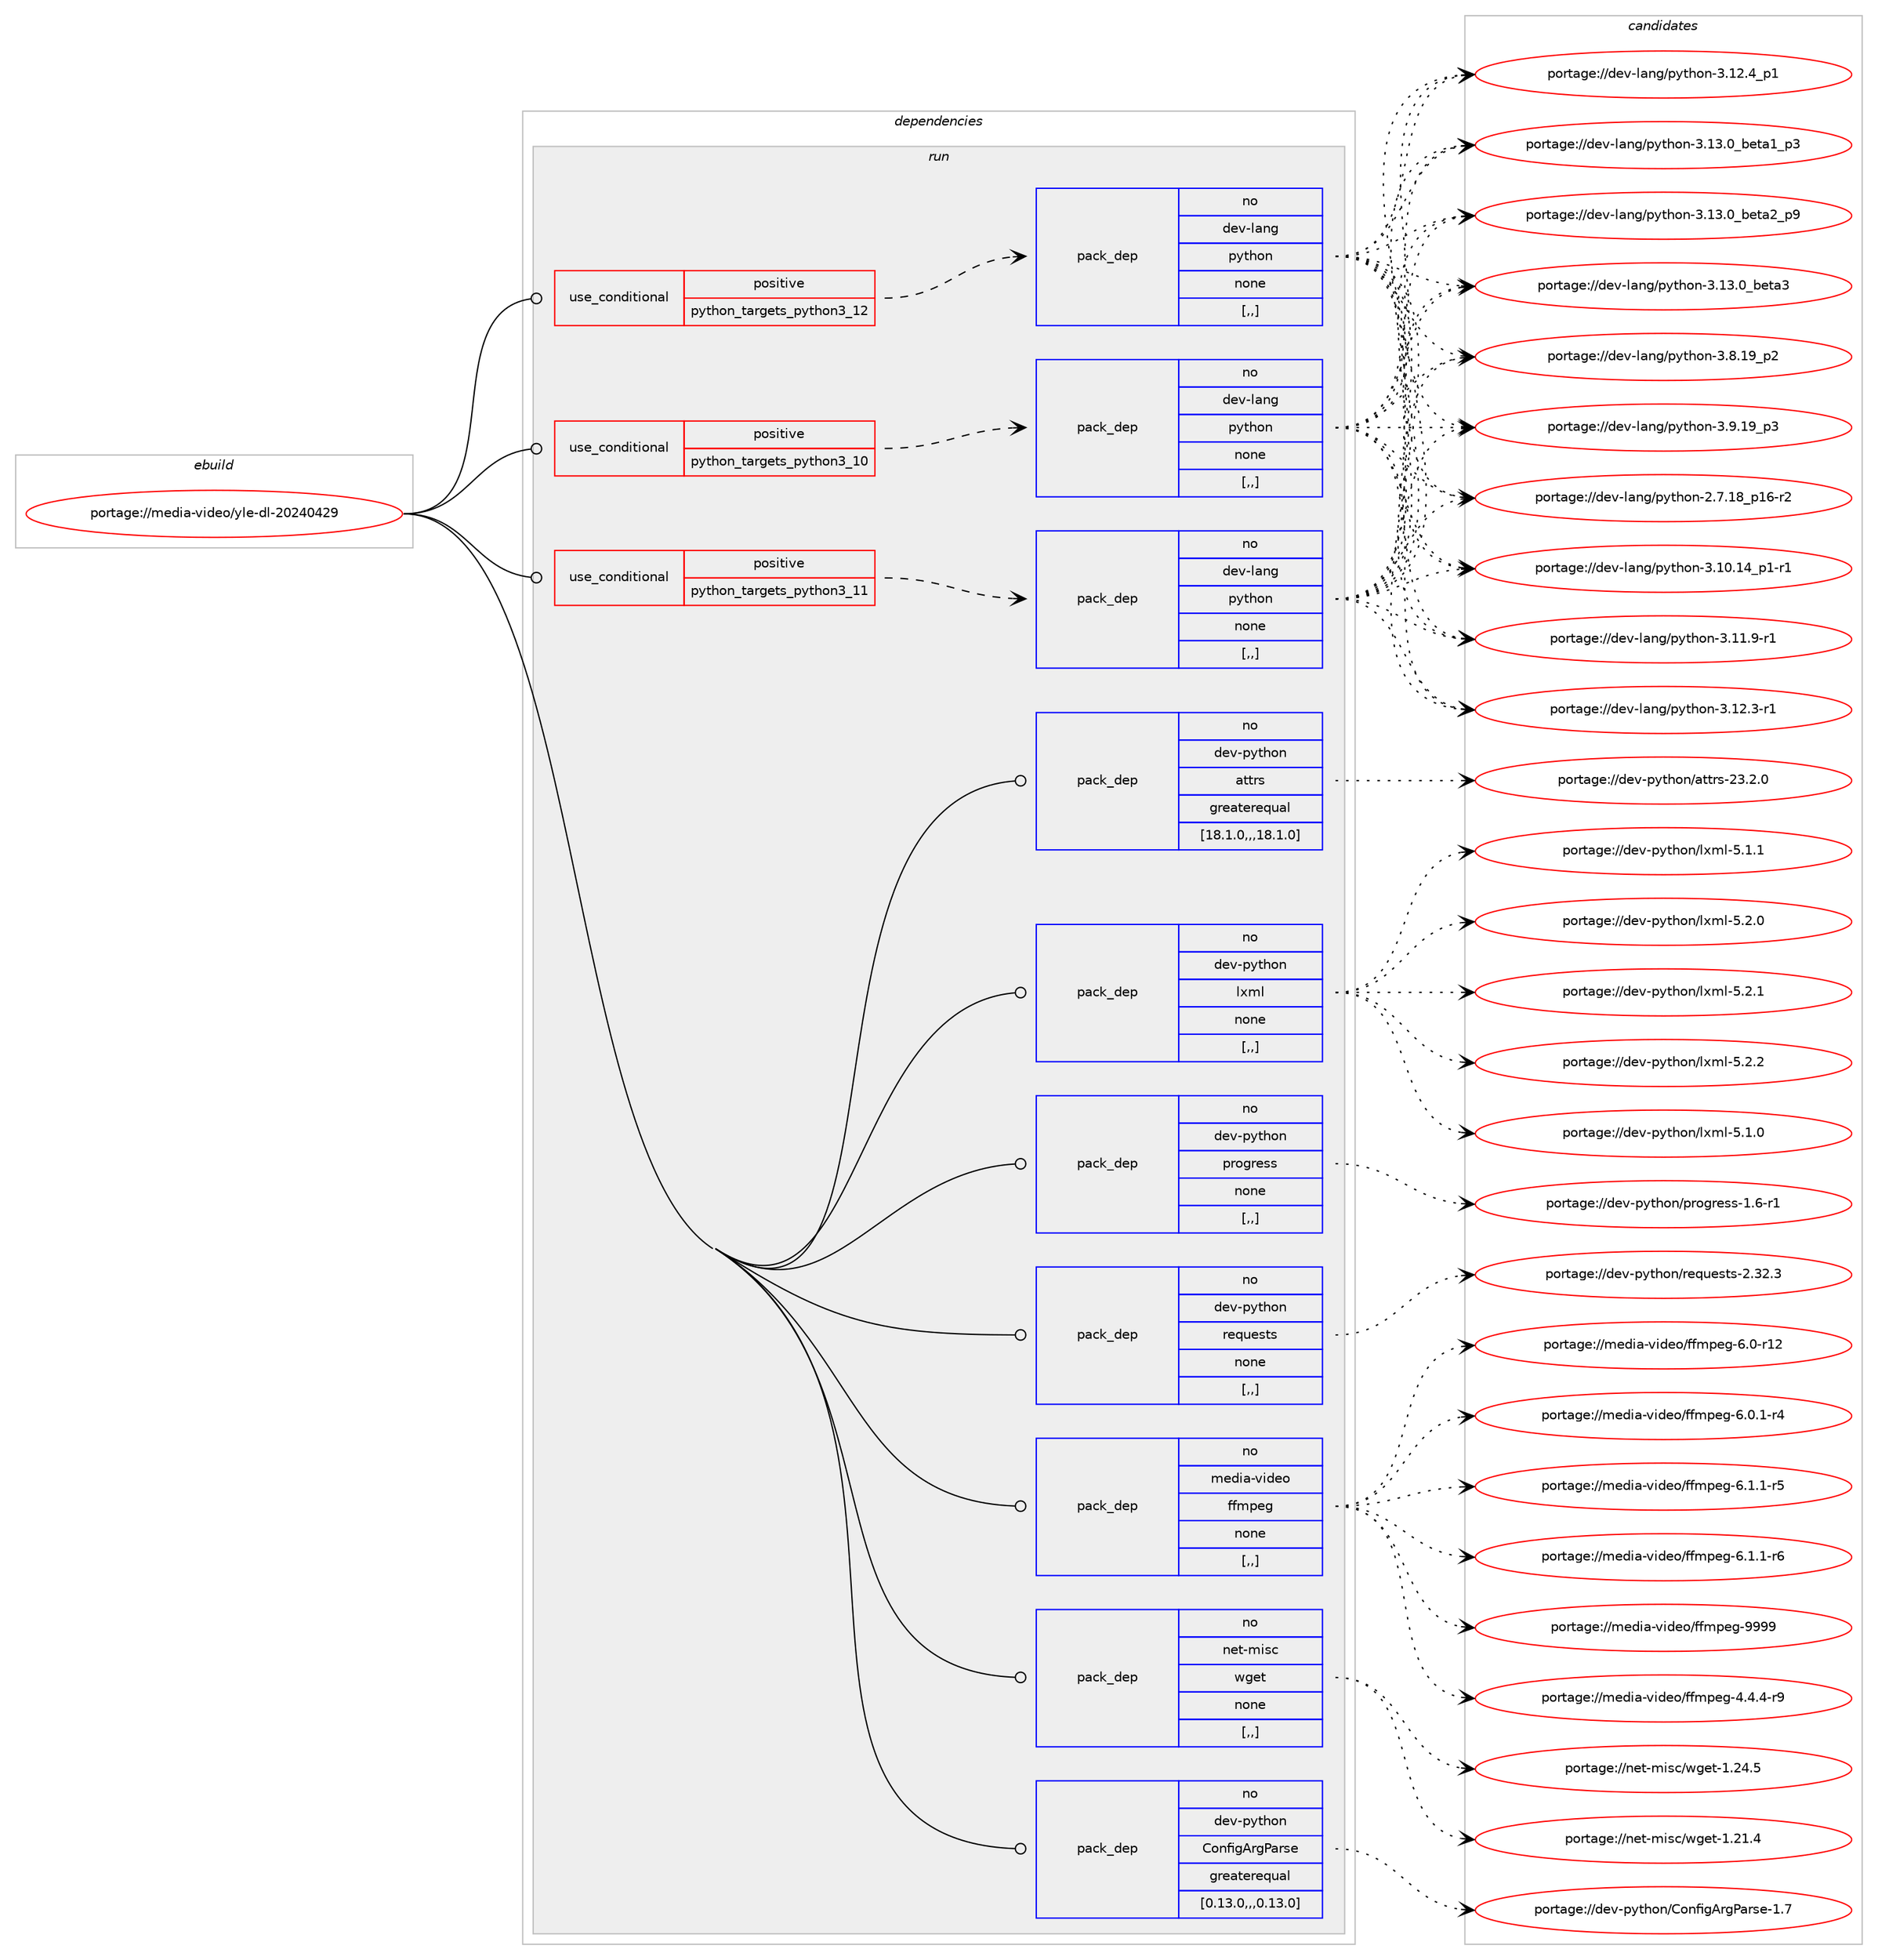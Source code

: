 digraph prolog {

# *************
# Graph options
# *************

newrank=true;
concentrate=true;
compound=true;
graph [rankdir=LR,fontname=Helvetica,fontsize=10,ranksep=1.5];#, ranksep=2.5, nodesep=0.2];
edge  [arrowhead=vee];
node  [fontname=Helvetica,fontsize=10];

# **********
# The ebuild
# **********

subgraph cluster_leftcol {
color=gray;
rank=same;
label=<<i>ebuild</i>>;
id [label="portage://media-video/yle-dl-20240429", color=red, width=4, href="../media-video/yle-dl-20240429.svg"];
}

# ****************
# The dependencies
# ****************

subgraph cluster_midcol {
color=gray;
label=<<i>dependencies</i>>;
subgraph cluster_compile {
fillcolor="#eeeeee";
style=filled;
label=<<i>compile</i>>;
}
subgraph cluster_compileandrun {
fillcolor="#eeeeee";
style=filled;
label=<<i>compile and run</i>>;
}
subgraph cluster_run {
fillcolor="#eeeeee";
style=filled;
label=<<i>run</i>>;
subgraph cond84462 {
dependency328368 [label=<<TABLE BORDER="0" CELLBORDER="1" CELLSPACING="0" CELLPADDING="4"><TR><TD ROWSPAN="3" CELLPADDING="10">use_conditional</TD></TR><TR><TD>positive</TD></TR><TR><TD>python_targets_python3_10</TD></TR></TABLE>>, shape=none, color=red];
subgraph pack241415 {
dependency328369 [label=<<TABLE BORDER="0" CELLBORDER="1" CELLSPACING="0" CELLPADDING="4" WIDTH="220"><TR><TD ROWSPAN="6" CELLPADDING="30">pack_dep</TD></TR><TR><TD WIDTH="110">no</TD></TR><TR><TD>dev-lang</TD></TR><TR><TD>python</TD></TR><TR><TD>none</TD></TR><TR><TD>[,,]</TD></TR></TABLE>>, shape=none, color=blue];
}
dependency328368:e -> dependency328369:w [weight=20,style="dashed",arrowhead="vee"];
}
id:e -> dependency328368:w [weight=20,style="solid",arrowhead="odot"];
subgraph cond84463 {
dependency328370 [label=<<TABLE BORDER="0" CELLBORDER="1" CELLSPACING="0" CELLPADDING="4"><TR><TD ROWSPAN="3" CELLPADDING="10">use_conditional</TD></TR><TR><TD>positive</TD></TR><TR><TD>python_targets_python3_11</TD></TR></TABLE>>, shape=none, color=red];
subgraph pack241416 {
dependency328371 [label=<<TABLE BORDER="0" CELLBORDER="1" CELLSPACING="0" CELLPADDING="4" WIDTH="220"><TR><TD ROWSPAN="6" CELLPADDING="30">pack_dep</TD></TR><TR><TD WIDTH="110">no</TD></TR><TR><TD>dev-lang</TD></TR><TR><TD>python</TD></TR><TR><TD>none</TD></TR><TR><TD>[,,]</TD></TR></TABLE>>, shape=none, color=blue];
}
dependency328370:e -> dependency328371:w [weight=20,style="dashed",arrowhead="vee"];
}
id:e -> dependency328370:w [weight=20,style="solid",arrowhead="odot"];
subgraph cond84464 {
dependency328372 [label=<<TABLE BORDER="0" CELLBORDER="1" CELLSPACING="0" CELLPADDING="4"><TR><TD ROWSPAN="3" CELLPADDING="10">use_conditional</TD></TR><TR><TD>positive</TD></TR><TR><TD>python_targets_python3_12</TD></TR></TABLE>>, shape=none, color=red];
subgraph pack241417 {
dependency328373 [label=<<TABLE BORDER="0" CELLBORDER="1" CELLSPACING="0" CELLPADDING="4" WIDTH="220"><TR><TD ROWSPAN="6" CELLPADDING="30">pack_dep</TD></TR><TR><TD WIDTH="110">no</TD></TR><TR><TD>dev-lang</TD></TR><TR><TD>python</TD></TR><TR><TD>none</TD></TR><TR><TD>[,,]</TD></TR></TABLE>>, shape=none, color=blue];
}
dependency328372:e -> dependency328373:w [weight=20,style="dashed",arrowhead="vee"];
}
id:e -> dependency328372:w [weight=20,style="solid",arrowhead="odot"];
subgraph pack241418 {
dependency328374 [label=<<TABLE BORDER="0" CELLBORDER="1" CELLSPACING="0" CELLPADDING="4" WIDTH="220"><TR><TD ROWSPAN="6" CELLPADDING="30">pack_dep</TD></TR><TR><TD WIDTH="110">no</TD></TR><TR><TD>dev-python</TD></TR><TR><TD>ConfigArgParse</TD></TR><TR><TD>greaterequal</TD></TR><TR><TD>[0.13.0,,,0.13.0]</TD></TR></TABLE>>, shape=none, color=blue];
}
id:e -> dependency328374:w [weight=20,style="solid",arrowhead="odot"];
subgraph pack241419 {
dependency328375 [label=<<TABLE BORDER="0" CELLBORDER="1" CELLSPACING="0" CELLPADDING="4" WIDTH="220"><TR><TD ROWSPAN="6" CELLPADDING="30">pack_dep</TD></TR><TR><TD WIDTH="110">no</TD></TR><TR><TD>dev-python</TD></TR><TR><TD>attrs</TD></TR><TR><TD>greaterequal</TD></TR><TR><TD>[18.1.0,,,18.1.0]</TD></TR></TABLE>>, shape=none, color=blue];
}
id:e -> dependency328375:w [weight=20,style="solid",arrowhead="odot"];
subgraph pack241420 {
dependency328376 [label=<<TABLE BORDER="0" CELLBORDER="1" CELLSPACING="0" CELLPADDING="4" WIDTH="220"><TR><TD ROWSPAN="6" CELLPADDING="30">pack_dep</TD></TR><TR><TD WIDTH="110">no</TD></TR><TR><TD>dev-python</TD></TR><TR><TD>lxml</TD></TR><TR><TD>none</TD></TR><TR><TD>[,,]</TD></TR></TABLE>>, shape=none, color=blue];
}
id:e -> dependency328376:w [weight=20,style="solid",arrowhead="odot"];
subgraph pack241421 {
dependency328377 [label=<<TABLE BORDER="0" CELLBORDER="1" CELLSPACING="0" CELLPADDING="4" WIDTH="220"><TR><TD ROWSPAN="6" CELLPADDING="30">pack_dep</TD></TR><TR><TD WIDTH="110">no</TD></TR><TR><TD>dev-python</TD></TR><TR><TD>progress</TD></TR><TR><TD>none</TD></TR><TR><TD>[,,]</TD></TR></TABLE>>, shape=none, color=blue];
}
id:e -> dependency328377:w [weight=20,style="solid",arrowhead="odot"];
subgraph pack241422 {
dependency328378 [label=<<TABLE BORDER="0" CELLBORDER="1" CELLSPACING="0" CELLPADDING="4" WIDTH="220"><TR><TD ROWSPAN="6" CELLPADDING="30">pack_dep</TD></TR><TR><TD WIDTH="110">no</TD></TR><TR><TD>dev-python</TD></TR><TR><TD>requests</TD></TR><TR><TD>none</TD></TR><TR><TD>[,,]</TD></TR></TABLE>>, shape=none, color=blue];
}
id:e -> dependency328378:w [weight=20,style="solid",arrowhead="odot"];
subgraph pack241423 {
dependency328379 [label=<<TABLE BORDER="0" CELLBORDER="1" CELLSPACING="0" CELLPADDING="4" WIDTH="220"><TR><TD ROWSPAN="6" CELLPADDING="30">pack_dep</TD></TR><TR><TD WIDTH="110">no</TD></TR><TR><TD>media-video</TD></TR><TR><TD>ffmpeg</TD></TR><TR><TD>none</TD></TR><TR><TD>[,,]</TD></TR></TABLE>>, shape=none, color=blue];
}
id:e -> dependency328379:w [weight=20,style="solid",arrowhead="odot"];
subgraph pack241424 {
dependency328380 [label=<<TABLE BORDER="0" CELLBORDER="1" CELLSPACING="0" CELLPADDING="4" WIDTH="220"><TR><TD ROWSPAN="6" CELLPADDING="30">pack_dep</TD></TR><TR><TD WIDTH="110">no</TD></TR><TR><TD>net-misc</TD></TR><TR><TD>wget</TD></TR><TR><TD>none</TD></TR><TR><TD>[,,]</TD></TR></TABLE>>, shape=none, color=blue];
}
id:e -> dependency328380:w [weight=20,style="solid",arrowhead="odot"];
}
}

# **************
# The candidates
# **************

subgraph cluster_choices {
rank=same;
color=gray;
label=<<i>candidates</i>>;

subgraph choice241415 {
color=black;
nodesep=1;
choice100101118451089711010347112121116104111110455046554649569511249544511450 [label="portage://dev-lang/python-2.7.18_p16-r2", color=red, width=4,href="../dev-lang/python-2.7.18_p16-r2.svg"];
choice100101118451089711010347112121116104111110455146494846495295112494511449 [label="portage://dev-lang/python-3.10.14_p1-r1", color=red, width=4,href="../dev-lang/python-3.10.14_p1-r1.svg"];
choice100101118451089711010347112121116104111110455146494946574511449 [label="portage://dev-lang/python-3.11.9-r1", color=red, width=4,href="../dev-lang/python-3.11.9-r1.svg"];
choice100101118451089711010347112121116104111110455146495046514511449 [label="portage://dev-lang/python-3.12.3-r1", color=red, width=4,href="../dev-lang/python-3.12.3-r1.svg"];
choice100101118451089711010347112121116104111110455146495046529511249 [label="portage://dev-lang/python-3.12.4_p1", color=red, width=4,href="../dev-lang/python-3.12.4_p1.svg"];
choice10010111845108971101034711212111610411111045514649514648959810111697499511251 [label="portage://dev-lang/python-3.13.0_beta1_p3", color=red, width=4,href="../dev-lang/python-3.13.0_beta1_p3.svg"];
choice10010111845108971101034711212111610411111045514649514648959810111697509511257 [label="portage://dev-lang/python-3.13.0_beta2_p9", color=red, width=4,href="../dev-lang/python-3.13.0_beta2_p9.svg"];
choice1001011184510897110103471121211161041111104551464951464895981011169751 [label="portage://dev-lang/python-3.13.0_beta3", color=red, width=4,href="../dev-lang/python-3.13.0_beta3.svg"];
choice100101118451089711010347112121116104111110455146564649579511250 [label="portage://dev-lang/python-3.8.19_p2", color=red, width=4,href="../dev-lang/python-3.8.19_p2.svg"];
choice100101118451089711010347112121116104111110455146574649579511251 [label="portage://dev-lang/python-3.9.19_p3", color=red, width=4,href="../dev-lang/python-3.9.19_p3.svg"];
dependency328369:e -> choice100101118451089711010347112121116104111110455046554649569511249544511450:w [style=dotted,weight="100"];
dependency328369:e -> choice100101118451089711010347112121116104111110455146494846495295112494511449:w [style=dotted,weight="100"];
dependency328369:e -> choice100101118451089711010347112121116104111110455146494946574511449:w [style=dotted,weight="100"];
dependency328369:e -> choice100101118451089711010347112121116104111110455146495046514511449:w [style=dotted,weight="100"];
dependency328369:e -> choice100101118451089711010347112121116104111110455146495046529511249:w [style=dotted,weight="100"];
dependency328369:e -> choice10010111845108971101034711212111610411111045514649514648959810111697499511251:w [style=dotted,weight="100"];
dependency328369:e -> choice10010111845108971101034711212111610411111045514649514648959810111697509511257:w [style=dotted,weight="100"];
dependency328369:e -> choice1001011184510897110103471121211161041111104551464951464895981011169751:w [style=dotted,weight="100"];
dependency328369:e -> choice100101118451089711010347112121116104111110455146564649579511250:w [style=dotted,weight="100"];
dependency328369:e -> choice100101118451089711010347112121116104111110455146574649579511251:w [style=dotted,weight="100"];
}
subgraph choice241416 {
color=black;
nodesep=1;
choice100101118451089711010347112121116104111110455046554649569511249544511450 [label="portage://dev-lang/python-2.7.18_p16-r2", color=red, width=4,href="../dev-lang/python-2.7.18_p16-r2.svg"];
choice100101118451089711010347112121116104111110455146494846495295112494511449 [label="portage://dev-lang/python-3.10.14_p1-r1", color=red, width=4,href="../dev-lang/python-3.10.14_p1-r1.svg"];
choice100101118451089711010347112121116104111110455146494946574511449 [label="portage://dev-lang/python-3.11.9-r1", color=red, width=4,href="../dev-lang/python-3.11.9-r1.svg"];
choice100101118451089711010347112121116104111110455146495046514511449 [label="portage://dev-lang/python-3.12.3-r1", color=red, width=4,href="../dev-lang/python-3.12.3-r1.svg"];
choice100101118451089711010347112121116104111110455146495046529511249 [label="portage://dev-lang/python-3.12.4_p1", color=red, width=4,href="../dev-lang/python-3.12.4_p1.svg"];
choice10010111845108971101034711212111610411111045514649514648959810111697499511251 [label="portage://dev-lang/python-3.13.0_beta1_p3", color=red, width=4,href="../dev-lang/python-3.13.0_beta1_p3.svg"];
choice10010111845108971101034711212111610411111045514649514648959810111697509511257 [label="portage://dev-lang/python-3.13.0_beta2_p9", color=red, width=4,href="../dev-lang/python-3.13.0_beta2_p9.svg"];
choice1001011184510897110103471121211161041111104551464951464895981011169751 [label="portage://dev-lang/python-3.13.0_beta3", color=red, width=4,href="../dev-lang/python-3.13.0_beta3.svg"];
choice100101118451089711010347112121116104111110455146564649579511250 [label="portage://dev-lang/python-3.8.19_p2", color=red, width=4,href="../dev-lang/python-3.8.19_p2.svg"];
choice100101118451089711010347112121116104111110455146574649579511251 [label="portage://dev-lang/python-3.9.19_p3", color=red, width=4,href="../dev-lang/python-3.9.19_p3.svg"];
dependency328371:e -> choice100101118451089711010347112121116104111110455046554649569511249544511450:w [style=dotted,weight="100"];
dependency328371:e -> choice100101118451089711010347112121116104111110455146494846495295112494511449:w [style=dotted,weight="100"];
dependency328371:e -> choice100101118451089711010347112121116104111110455146494946574511449:w [style=dotted,weight="100"];
dependency328371:e -> choice100101118451089711010347112121116104111110455146495046514511449:w [style=dotted,weight="100"];
dependency328371:e -> choice100101118451089711010347112121116104111110455146495046529511249:w [style=dotted,weight="100"];
dependency328371:e -> choice10010111845108971101034711212111610411111045514649514648959810111697499511251:w [style=dotted,weight="100"];
dependency328371:e -> choice10010111845108971101034711212111610411111045514649514648959810111697509511257:w [style=dotted,weight="100"];
dependency328371:e -> choice1001011184510897110103471121211161041111104551464951464895981011169751:w [style=dotted,weight="100"];
dependency328371:e -> choice100101118451089711010347112121116104111110455146564649579511250:w [style=dotted,weight="100"];
dependency328371:e -> choice100101118451089711010347112121116104111110455146574649579511251:w [style=dotted,weight="100"];
}
subgraph choice241417 {
color=black;
nodesep=1;
choice100101118451089711010347112121116104111110455046554649569511249544511450 [label="portage://dev-lang/python-2.7.18_p16-r2", color=red, width=4,href="../dev-lang/python-2.7.18_p16-r2.svg"];
choice100101118451089711010347112121116104111110455146494846495295112494511449 [label="portage://dev-lang/python-3.10.14_p1-r1", color=red, width=4,href="../dev-lang/python-3.10.14_p1-r1.svg"];
choice100101118451089711010347112121116104111110455146494946574511449 [label="portage://dev-lang/python-3.11.9-r1", color=red, width=4,href="../dev-lang/python-3.11.9-r1.svg"];
choice100101118451089711010347112121116104111110455146495046514511449 [label="portage://dev-lang/python-3.12.3-r1", color=red, width=4,href="../dev-lang/python-3.12.3-r1.svg"];
choice100101118451089711010347112121116104111110455146495046529511249 [label="portage://dev-lang/python-3.12.4_p1", color=red, width=4,href="../dev-lang/python-3.12.4_p1.svg"];
choice10010111845108971101034711212111610411111045514649514648959810111697499511251 [label="portage://dev-lang/python-3.13.0_beta1_p3", color=red, width=4,href="../dev-lang/python-3.13.0_beta1_p3.svg"];
choice10010111845108971101034711212111610411111045514649514648959810111697509511257 [label="portage://dev-lang/python-3.13.0_beta2_p9", color=red, width=4,href="../dev-lang/python-3.13.0_beta2_p9.svg"];
choice1001011184510897110103471121211161041111104551464951464895981011169751 [label="portage://dev-lang/python-3.13.0_beta3", color=red, width=4,href="../dev-lang/python-3.13.0_beta3.svg"];
choice100101118451089711010347112121116104111110455146564649579511250 [label="portage://dev-lang/python-3.8.19_p2", color=red, width=4,href="../dev-lang/python-3.8.19_p2.svg"];
choice100101118451089711010347112121116104111110455146574649579511251 [label="portage://dev-lang/python-3.9.19_p3", color=red, width=4,href="../dev-lang/python-3.9.19_p3.svg"];
dependency328373:e -> choice100101118451089711010347112121116104111110455046554649569511249544511450:w [style=dotted,weight="100"];
dependency328373:e -> choice100101118451089711010347112121116104111110455146494846495295112494511449:w [style=dotted,weight="100"];
dependency328373:e -> choice100101118451089711010347112121116104111110455146494946574511449:w [style=dotted,weight="100"];
dependency328373:e -> choice100101118451089711010347112121116104111110455146495046514511449:w [style=dotted,weight="100"];
dependency328373:e -> choice100101118451089711010347112121116104111110455146495046529511249:w [style=dotted,weight="100"];
dependency328373:e -> choice10010111845108971101034711212111610411111045514649514648959810111697499511251:w [style=dotted,weight="100"];
dependency328373:e -> choice10010111845108971101034711212111610411111045514649514648959810111697509511257:w [style=dotted,weight="100"];
dependency328373:e -> choice1001011184510897110103471121211161041111104551464951464895981011169751:w [style=dotted,weight="100"];
dependency328373:e -> choice100101118451089711010347112121116104111110455146564649579511250:w [style=dotted,weight="100"];
dependency328373:e -> choice100101118451089711010347112121116104111110455146574649579511251:w [style=dotted,weight="100"];
}
subgraph choice241418 {
color=black;
nodesep=1;
choice10010111845112121116104111110476711111010210510365114103809711411510145494655 [label="portage://dev-python/ConfigArgParse-1.7", color=red, width=4,href="../dev-python/ConfigArgParse-1.7.svg"];
dependency328374:e -> choice10010111845112121116104111110476711111010210510365114103809711411510145494655:w [style=dotted,weight="100"];
}
subgraph choice241419 {
color=black;
nodesep=1;
choice10010111845112121116104111110479711611611411545505146504648 [label="portage://dev-python/attrs-23.2.0", color=red, width=4,href="../dev-python/attrs-23.2.0.svg"];
dependency328375:e -> choice10010111845112121116104111110479711611611411545505146504648:w [style=dotted,weight="100"];
}
subgraph choice241420 {
color=black;
nodesep=1;
choice1001011184511212111610411111047108120109108455346494648 [label="portage://dev-python/lxml-5.1.0", color=red, width=4,href="../dev-python/lxml-5.1.0.svg"];
choice1001011184511212111610411111047108120109108455346494649 [label="portage://dev-python/lxml-5.1.1", color=red, width=4,href="../dev-python/lxml-5.1.1.svg"];
choice1001011184511212111610411111047108120109108455346504648 [label="portage://dev-python/lxml-5.2.0", color=red, width=4,href="../dev-python/lxml-5.2.0.svg"];
choice1001011184511212111610411111047108120109108455346504649 [label="portage://dev-python/lxml-5.2.1", color=red, width=4,href="../dev-python/lxml-5.2.1.svg"];
choice1001011184511212111610411111047108120109108455346504650 [label="portage://dev-python/lxml-5.2.2", color=red, width=4,href="../dev-python/lxml-5.2.2.svg"];
dependency328376:e -> choice1001011184511212111610411111047108120109108455346494648:w [style=dotted,weight="100"];
dependency328376:e -> choice1001011184511212111610411111047108120109108455346494649:w [style=dotted,weight="100"];
dependency328376:e -> choice1001011184511212111610411111047108120109108455346504648:w [style=dotted,weight="100"];
dependency328376:e -> choice1001011184511212111610411111047108120109108455346504649:w [style=dotted,weight="100"];
dependency328376:e -> choice1001011184511212111610411111047108120109108455346504650:w [style=dotted,weight="100"];
}
subgraph choice241421 {
color=black;
nodesep=1;
choice1001011184511212111610411111047112114111103114101115115454946544511449 [label="portage://dev-python/progress-1.6-r1", color=red, width=4,href="../dev-python/progress-1.6-r1.svg"];
dependency328377:e -> choice1001011184511212111610411111047112114111103114101115115454946544511449:w [style=dotted,weight="100"];
}
subgraph choice241422 {
color=black;
nodesep=1;
choice100101118451121211161041111104711410111311710111511611545504651504651 [label="portage://dev-python/requests-2.32.3", color=red, width=4,href="../dev-python/requests-2.32.3.svg"];
dependency328378:e -> choice100101118451121211161041111104711410111311710111511611545504651504651:w [style=dotted,weight="100"];
}
subgraph choice241423 {
color=black;
nodesep=1;
choice1091011001059745118105100101111471021021091121011034552465246524511457 [label="portage://media-video/ffmpeg-4.4.4-r9", color=red, width=4,href="../media-video/ffmpeg-4.4.4-r9.svg"];
choice10910110010597451181051001011114710210210911210110345544648451144950 [label="portage://media-video/ffmpeg-6.0-r12", color=red, width=4,href="../media-video/ffmpeg-6.0-r12.svg"];
choice1091011001059745118105100101111471021021091121011034554464846494511452 [label="portage://media-video/ffmpeg-6.0.1-r4", color=red, width=4,href="../media-video/ffmpeg-6.0.1-r4.svg"];
choice1091011001059745118105100101111471021021091121011034554464946494511453 [label="portage://media-video/ffmpeg-6.1.1-r5", color=red, width=4,href="../media-video/ffmpeg-6.1.1-r5.svg"];
choice1091011001059745118105100101111471021021091121011034554464946494511454 [label="portage://media-video/ffmpeg-6.1.1-r6", color=red, width=4,href="../media-video/ffmpeg-6.1.1-r6.svg"];
choice1091011001059745118105100101111471021021091121011034557575757 [label="portage://media-video/ffmpeg-9999", color=red, width=4,href="../media-video/ffmpeg-9999.svg"];
dependency328379:e -> choice1091011001059745118105100101111471021021091121011034552465246524511457:w [style=dotted,weight="100"];
dependency328379:e -> choice10910110010597451181051001011114710210210911210110345544648451144950:w [style=dotted,weight="100"];
dependency328379:e -> choice1091011001059745118105100101111471021021091121011034554464846494511452:w [style=dotted,weight="100"];
dependency328379:e -> choice1091011001059745118105100101111471021021091121011034554464946494511453:w [style=dotted,weight="100"];
dependency328379:e -> choice1091011001059745118105100101111471021021091121011034554464946494511454:w [style=dotted,weight="100"];
dependency328379:e -> choice1091011001059745118105100101111471021021091121011034557575757:w [style=dotted,weight="100"];
}
subgraph choice241424 {
color=black;
nodesep=1;
choice11010111645109105115994711910310111645494650494652 [label="portage://net-misc/wget-1.21.4", color=red, width=4,href="../net-misc/wget-1.21.4.svg"];
choice11010111645109105115994711910310111645494650524653 [label="portage://net-misc/wget-1.24.5", color=red, width=4,href="../net-misc/wget-1.24.5.svg"];
dependency328380:e -> choice11010111645109105115994711910310111645494650494652:w [style=dotted,weight="100"];
dependency328380:e -> choice11010111645109105115994711910310111645494650524653:w [style=dotted,weight="100"];
}
}

}
